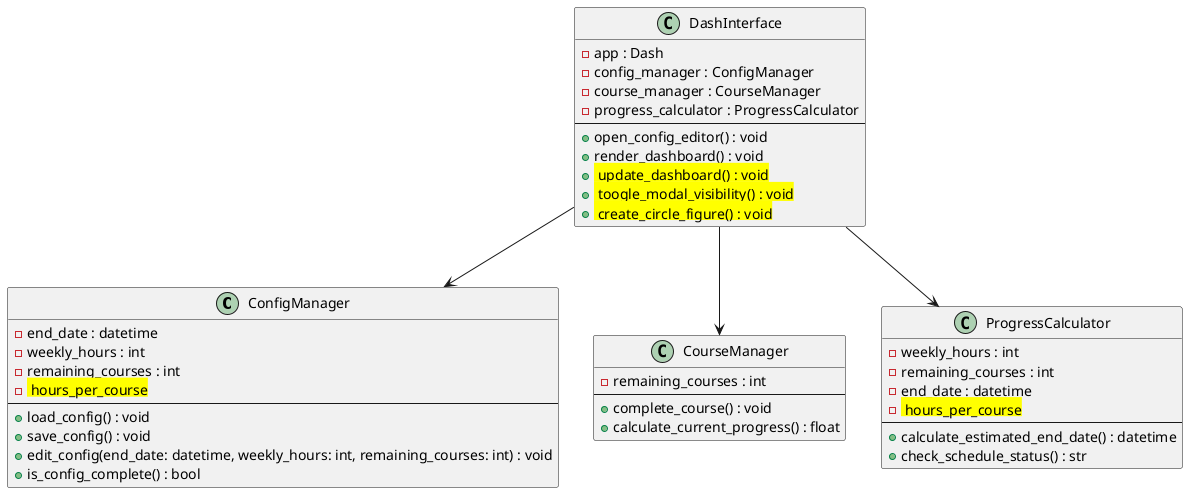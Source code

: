 @startuml study dashboard phase 2 concept changes

class ConfigManager {
  - end_date : datetime
  - weekly_hours : int
  - remaining_courses : int
  - <back:yellow> hours_per_course
  --
  + load_config() : void
  + save_config() : void
  + edit_config(end_date: datetime, weekly_hours: int, remaining_courses: int) : void
  + is_config_complete() : bool
}

class CourseManager {
  - remaining_courses : int
  --
  + complete_course() : void
  + calculate_current_progress() : float
}

class ProgressCalculator {
  - weekly_hours : int
  - remaining_courses : int
  - end_date : datetime
  - <back:yellow> hours_per_course
  --
  + calculate_estimated_end_date() : datetime
  + check_schedule_status() : str
}

class DashInterface {
  - app : Dash
  - config_manager : ConfigManager
  - course_manager : CourseManager
  - progress_calculator : ProgressCalculator
  --
  + open_config_editor() : void
  + render_dashboard() : void
  + <back:yellow> update_dashboard() : void
  + <back:yellow> toogle_modal_visibility() : void
  + <back:yellow> create_circle_figure() : void
}

DashInterface --> ConfigManager
DashInterface --> CourseManager
DashInterface --> ProgressCalculator

@enduml